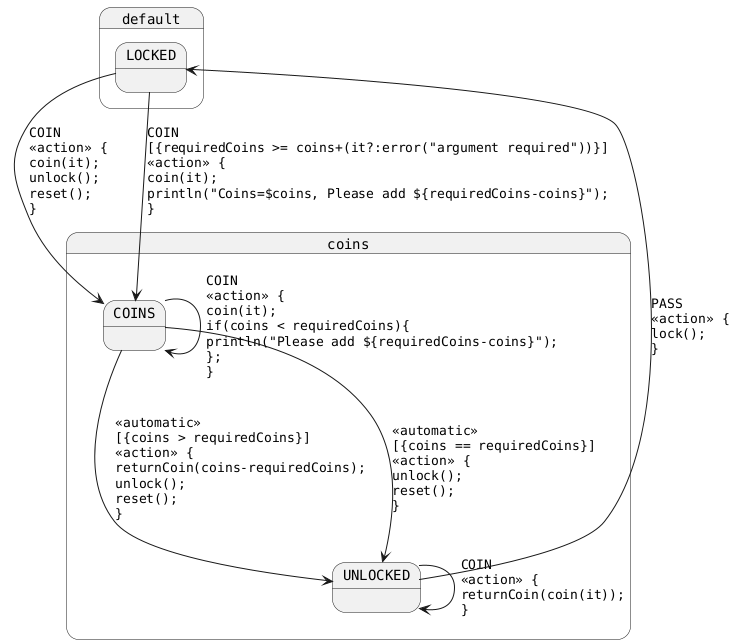 @startuml
skinparam StateFontName Helvetica
skinparam defaultFontName Monospaced
state coins {
COINS --> UNLOCKED : <<automatic>>\l[{coins > requiredCoins}]\l<<action>> {\lreturnCoin(coins-requiredCoins);\lunlock();\lreset();\l}
COINS --> UNLOCKED : <<automatic>>\l[{coins == requiredCoins}]\l<<action>> {\lunlock();\lreset();\l}
COINS --> COINS : COIN\l<<action>> {\lcoin(it);\lif(coins < requiredCoins){\lprintln("Please add ${requiredCoins-coins}");\l};\l}
}
state default {
LOCKED --> COINS : COIN\l<<action>> {\lcoin(it);\lunlock();\lreset();\l}
LOCKED --> COINS : COIN\l[{requiredCoins >= coins+(it?:error("argument required"))}]\l<<action>> {\lcoin(it);\lprintln("Coins=$coins, Please add ${requiredCoins-coins}");\l}
UNLOCKED --> UNLOCKED : COIN\l<<action>> {\lreturnCoin(coin(it));\l}
UNLOCKED --> LOCKED : PASS\l<<action>> {\llock();\l}
}
@enduml
